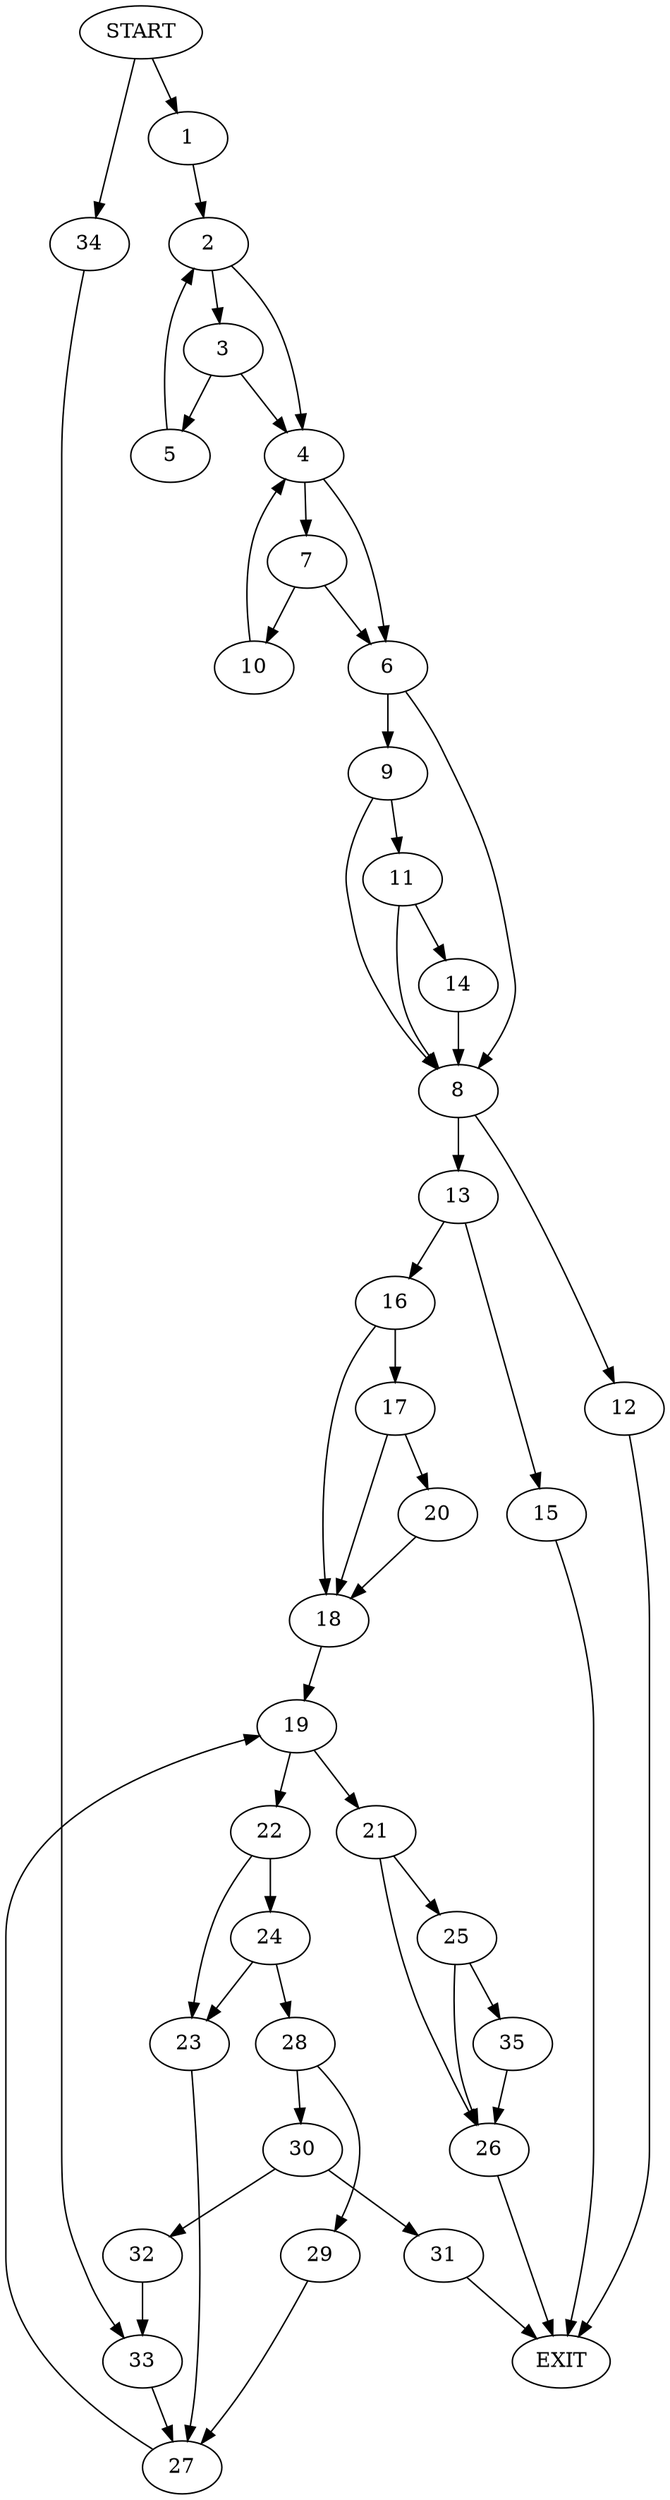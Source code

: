 digraph {
0 [label="START"]
36 [label="EXIT"]
0 -> 1
1 -> 2
2 -> 3
2 -> 4
3 -> 4
3 -> 5
4 -> 6
4 -> 7
5 -> 2
6 -> 8
6 -> 9
7 -> 10
7 -> 6
10 -> 4
9 -> 8
9 -> 11
8 -> 12
8 -> 13
11 -> 8
11 -> 14
14 -> 8
12 -> 36
13 -> 15
13 -> 16
15 -> 36
16 -> 17
16 -> 18
18 -> 19
17 -> 20
17 -> 18
20 -> 18
19 -> 21
19 -> 22
22 -> 23
22 -> 24
21 -> 25
21 -> 26
23 -> 27
24 -> 23
24 -> 28
28 -> 29
28 -> 30
30 -> 31
30 -> 32
29 -> 27
27 -> 19
32 -> 33
31 -> 36
33 -> 27
0 -> 34
34 -> 33
26 -> 36
25 -> 35
25 -> 26
35 -> 26
}
